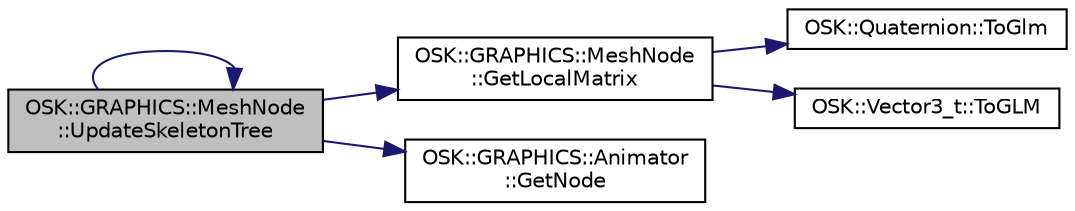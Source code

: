 digraph "OSK::GRAPHICS::MeshNode::UpdateSkeletonTree"
{
 // LATEX_PDF_SIZE
  edge [fontname="Helvetica",fontsize="10",labelfontname="Helvetica",labelfontsize="10"];
  node [fontname="Helvetica",fontsize="10",shape=record];
  rankdir="LR";
  Node1 [label="OSK::GRAPHICS::MeshNode\l::UpdateSkeletonTree",height=0.2,width=0.4,color="black", fillcolor="grey75", style="filled", fontcolor="black",tooltip="Actualiza la matriz propia y la de los huesos hijos."];
  Node1 -> Node2 [color="midnightblue",fontsize="10",style="solid",fontname="Helvetica"];
  Node2 [label="OSK::GRAPHICS::MeshNode\l::GetLocalMatrix",height=0.2,width=0.4,color="black", fillcolor="white", style="filled",URL="$struct_o_s_k_1_1_g_r_a_p_h_i_c_s_1_1_mesh_node.html#a8418c8498db1edc7fc4a06b0936b7b1d",tooltip="Devuelve la matriz de modelo del hueso."];
  Node2 -> Node3 [color="midnightblue",fontsize="10",style="solid",fontname="Helvetica"];
  Node3 [label="OSK::Quaternion::ToGlm",height=0.2,width=0.4,color="black", fillcolor="white", style="filled",URL="$class_o_s_k_1_1_quaternion.html#ac88cc76e26ff73c65e593e6273c8f4e9",tooltip="Devuelve el cuaternión en formato GLM."];
  Node2 -> Node4 [color="midnightblue",fontsize="10",style="solid",fontname="Helvetica"];
  Node4 [label="OSK::Vector3_t::ToGLM",height=0.2,width=0.4,color="black", fillcolor="white", style="filled",URL="$class_o_s_k_1_1_vector3__t.html#acb2737aa41e9e488c3e93a30fcedfb1c",tooltip="OSK::Vector2 a glm::vec3."];
  Node1 -> Node5 [color="midnightblue",fontsize="10",style="solid",fontname="Helvetica"];
  Node5 [label="OSK::GRAPHICS::Animator\l::GetNode",height=0.2,width=0.4,color="black", fillcolor="white", style="filled",URL="$class_o_s_k_1_1_g_r_a_p_h_i_c_s_1_1_animator.html#a555e36c572061489c74bdabdff6eaee7",tooltip="Devuelve el nodo con el índice dado."];
  Node1 -> Node1 [color="midnightblue",fontsize="10",style="solid",fontname="Helvetica"];
}
